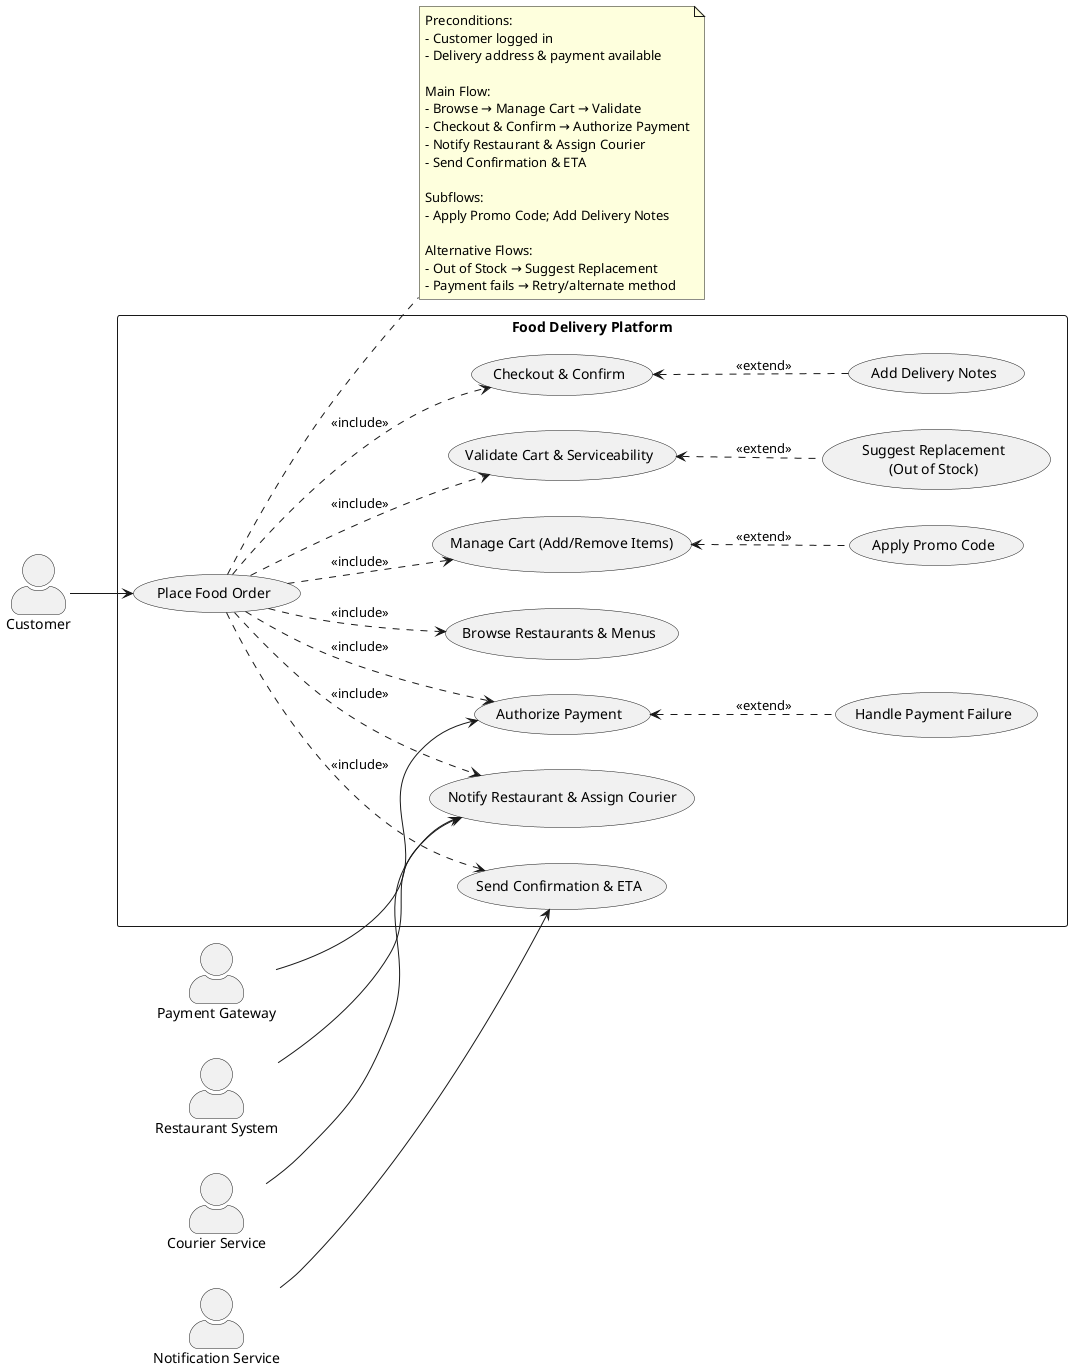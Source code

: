 @startuml
left to right direction
skinparam actorStyle awesome
skinparam packageStyle rectangle

actor Customer as C
actor "Payment Gateway" as PG
actor "Restaurant System" as RS
actor "Courier Service" as CS
actor "Notification Service" as NS

rectangle "Food Delivery Platform" as FDP {
  usecase "Place Food Order" as U0
  usecase "Browse Restaurants & Menus" as U1
  usecase "Manage Cart (Add/Remove Items)" as U2
  usecase "Validate Cart & Serviceability" as U3
  usecase "Checkout & Confirm" as U4
  usecase "Authorize Payment" as U5
  usecase "Notify Restaurant & Assign Courier" as U6
  usecase "Send Confirmation & ETA" as U7

  ' Subflows (optional)
  usecase "Apply Promo Code" as S1
  usecase "Add Delivery Notes" as S2

  ' Alternative/exception flows
  usecase "Suggest Replacement\n(Out of Stock)" as A1
  usecase "Handle Payment Failure" as A2
}

' Primary interaction
C --> U0

' Main flow (as includes)
U0 ..> U1 : <<include>>
U0 ..> U2 : <<include>>
U0 ..> U3 : <<include>>
U0 ..> U4 : <<include>>
U0 ..> U5 : <<include>>
U0 ..> U6 : <<include>>
U0 ..> U7 : <<include>>

' Subflows (extensions)
U2 <.. S1 : <<extend>>
U4 <.. S2 : <<extend>>

' Alternate flows (extensions)
U3 <.. A1 : <<extend>>
U5 <.. A2 : <<extend>>

' External collaborators
PG --> U5
RS --> U6
CS --> U6
NS --> U7

note right of U0
Preconditions:
- Customer logged in
- Delivery address & payment available

Main Flow:
- Browse → Manage Cart → Validate
- Checkout & Confirm → Authorize Payment
- Notify Restaurant & Assign Courier
- Send Confirmation & ETA

Subflows:
- Apply Promo Code; Add Delivery Notes

Alternative Flows:
- Out of Stock → Suggest Replacement
- Payment fails → Retry/alternate method
end note
@enduml

